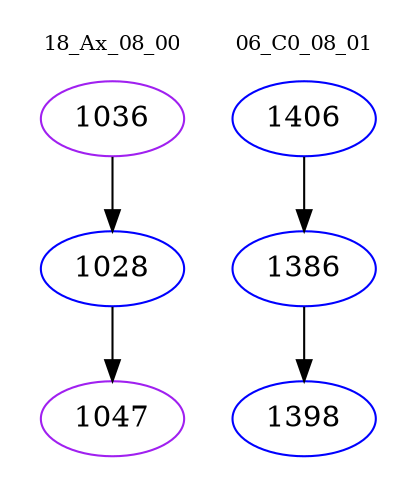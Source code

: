 digraph{
subgraph cluster_0 {
color = white
label = "18_Ax_08_00";
fontsize=10;
T0_1036 [label="1036", color="purple"]
T0_1036 -> T0_1028 [color="black"]
T0_1028 [label="1028", color="blue"]
T0_1028 -> T0_1047 [color="black"]
T0_1047 [label="1047", color="purple"]
}
subgraph cluster_1 {
color = white
label = "06_C0_08_01";
fontsize=10;
T1_1406 [label="1406", color="blue"]
T1_1406 -> T1_1386 [color="black"]
T1_1386 [label="1386", color="blue"]
T1_1386 -> T1_1398 [color="black"]
T1_1398 [label="1398", color="blue"]
}
}
